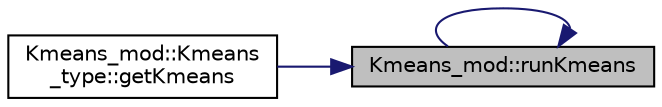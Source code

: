 digraph "Kmeans_mod::runKmeans"
{
 // LATEX_PDF_SIZE
  edge [fontname="Helvetica",fontsize="10",labelfontname="Helvetica",labelfontsize="10"];
  node [fontname="Helvetica",fontsize="10",shape=record];
  rankdir="RL";
  Node1 [label="Kmeans_mod::runKmeans",height=0.2,width=0.4,color="black", fillcolor="grey75", style="filled", fontcolor="black",tooltip="Perform the Kmeans clustering on the input data set represented by the array Point(nd,..."];
  Node1 -> Node2 [dir="back",color="midnightblue",fontsize="10",style="solid",fontname="Helvetica"];
  Node2 [label="Kmeans_mod::Kmeans\l_type::getKmeans",height=0.2,width=0.4,color="black", fillcolor="white", style="filled",URL="$structKmeans__mod_1_1Kmeans__type.html#a0acf4df9dd24d09aae1337096ab5ad12",tooltip="Perform the Kmeans clustering for nt tries on the input data set represented by the array Point(nd,..."];
  Node1 -> Node1 [dir="back",color="midnightblue",fontsize="10",style="solid",fontname="Helvetica"];
}
